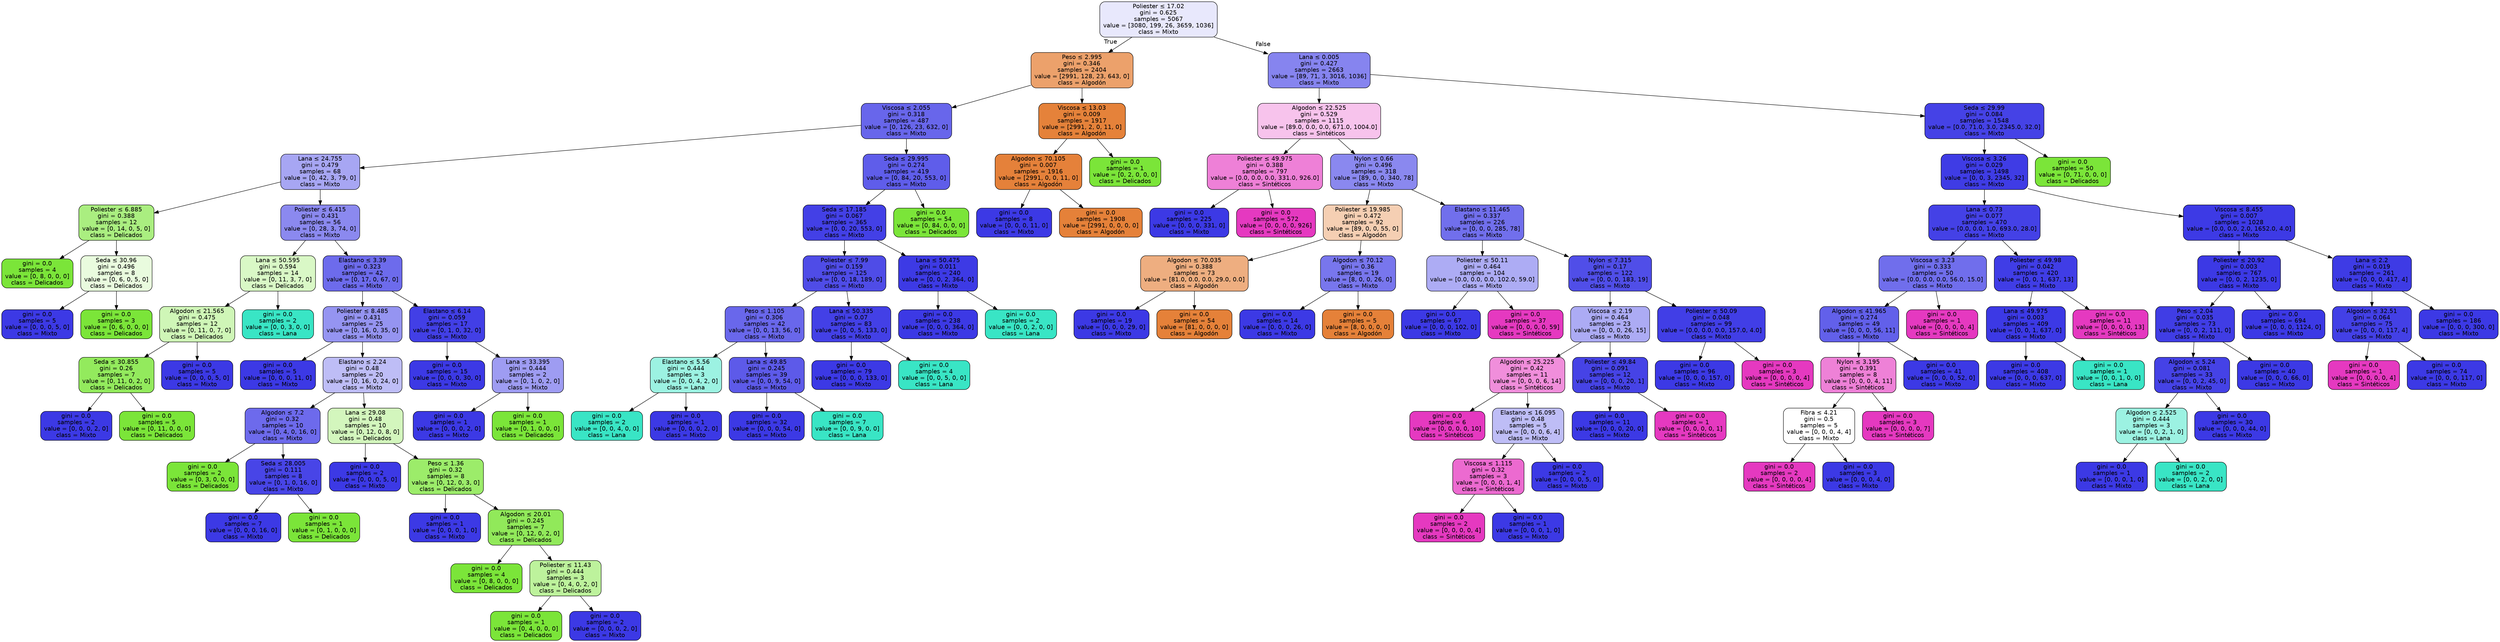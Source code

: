 digraph Tree {
node [shape=box, style="filled, rounded", color="black", fontname="helvetica"] ;
edge [fontname="helvetica"] ;
0 [label=<Poliester &le; 17.02<br/>gini = 0.625<br/>samples = 5067<br/>value = [3080, 199, 26, 3659, 1036]<br/>class = Mixto>, fillcolor="#e8e8fc"] ;
1 [label=<Peso &le; 2.995<br/>gini = 0.346<br/>samples = 2404<br/>value = [2991, 128, 23, 643, 0]<br/>class = Algodón>, fillcolor="#eca16b"] ;
0 -> 1 [labeldistance=2.5, labelangle=45, headlabel="True"] ;
2 [label=<Viscosa &le; 2.055<br/>gini = 0.318<br/>samples = 487<br/>value = [0, 126, 23, 632, 0]<br/>class = Mixto>, fillcolor="#6866eb"] ;
1 -> 2 ;
3 [label=<Lana &le; 24.755<br/>gini = 0.479<br/>samples = 68<br/>value = [0, 42, 3, 79, 0]<br/>class = Mixto>, fillcolor="#a7a6f3"] ;
2 -> 3 ;
4 [label=<Poliester &le; 6.885<br/>gini = 0.388<br/>samples = 12<br/>value = [0, 14, 0, 5, 0]<br/>class = Delicados>, fillcolor="#aaee80"] ;
3 -> 4 ;
5 [label=<gini = 0.0<br/>samples = 4<br/>value = [0, 8, 0, 0, 0]<br/>class = Delicados>, fillcolor="#7be539"] ;
4 -> 5 ;
6 [label=<Seda &le; 30.96<br/>gini = 0.496<br/>samples = 8<br/>value = [0, 6, 0, 5, 0]<br/>class = Delicados>, fillcolor="#e9fbde"] ;
4 -> 6 ;
7 [label=<gini = 0.0<br/>samples = 5<br/>value = [0, 0, 0, 5, 0]<br/>class = Mixto>, fillcolor="#3c39e5"] ;
6 -> 7 ;
8 [label=<gini = 0.0<br/>samples = 3<br/>value = [0, 6, 0, 0, 0]<br/>class = Delicados>, fillcolor="#7be539"] ;
6 -> 8 ;
9 [label=<Poliester &le; 6.415<br/>gini = 0.431<br/>samples = 56<br/>value = [0, 28, 3, 74, 0]<br/>class = Mixto>, fillcolor="#8b89ef"] ;
3 -> 9 ;
10 [label=<Lana &le; 50.595<br/>gini = 0.594<br/>samples = 14<br/>value = [0, 11, 3, 7, 0]<br/>class = Delicados>, fillcolor="#d9f8c6"] ;
9 -> 10 ;
11 [label=<Algodon &le; 21.565<br/>gini = 0.475<br/>samples = 12<br/>value = [0, 11, 0, 7, 0]<br/>class = Delicados>, fillcolor="#cff6b7"] ;
10 -> 11 ;
12 [label=<Seda &le; 30.855<br/>gini = 0.26<br/>samples = 7<br/>value = [0, 11, 0, 2, 0]<br/>class = Delicados>, fillcolor="#93ea5d"] ;
11 -> 12 ;
13 [label=<gini = 0.0<br/>samples = 2<br/>value = [0, 0, 0, 2, 0]<br/>class = Mixto>, fillcolor="#3c39e5"] ;
12 -> 13 ;
14 [label=<gini = 0.0<br/>samples = 5<br/>value = [0, 11, 0, 0, 0]<br/>class = Delicados>, fillcolor="#7be539"] ;
12 -> 14 ;
15 [label=<gini = 0.0<br/>samples = 5<br/>value = [0, 0, 0, 5, 0]<br/>class = Mixto>, fillcolor="#3c39e5"] ;
11 -> 15 ;
16 [label=<gini = 0.0<br/>samples = 2<br/>value = [0, 0, 3, 0, 0]<br/>class = Lana>, fillcolor="#39e5c5"] ;
10 -> 16 ;
17 [label=<Elastano &le; 3.39<br/>gini = 0.323<br/>samples = 42<br/>value = [0, 17, 0, 67, 0]<br/>class = Mixto>, fillcolor="#6d6bec"] ;
9 -> 17 ;
18 [label=<Poliester &le; 8.485<br/>gini = 0.431<br/>samples = 25<br/>value = [0, 16, 0, 35, 0]<br/>class = Mixto>, fillcolor="#9594f1"] ;
17 -> 18 ;
19 [label=<gini = 0.0<br/>samples = 5<br/>value = [0, 0, 0, 11, 0]<br/>class = Mixto>, fillcolor="#3c39e5"] ;
18 -> 19 ;
20 [label=<Elastano &le; 2.24<br/>gini = 0.48<br/>samples = 20<br/>value = [0, 16, 0, 24, 0]<br/>class = Mixto>, fillcolor="#bebdf6"] ;
18 -> 20 ;
21 [label=<Algodon &le; 7.2<br/>gini = 0.32<br/>samples = 10<br/>value = [0, 4, 0, 16, 0]<br/>class = Mixto>, fillcolor="#6d6aec"] ;
20 -> 21 ;
22 [label=<gini = 0.0<br/>samples = 2<br/>value = [0, 3, 0, 0, 0]<br/>class = Delicados>, fillcolor="#7be539"] ;
21 -> 22 ;
23 [label=<Seda &le; 28.005<br/>gini = 0.111<br/>samples = 8<br/>value = [0, 1, 0, 16, 0]<br/>class = Mixto>, fillcolor="#4845e7"] ;
21 -> 23 ;
24 [label=<gini = 0.0<br/>samples = 7<br/>value = [0, 0, 0, 16, 0]<br/>class = Mixto>, fillcolor="#3c39e5"] ;
23 -> 24 ;
25 [label=<gini = 0.0<br/>samples = 1<br/>value = [0, 1, 0, 0, 0]<br/>class = Delicados>, fillcolor="#7be539"] ;
23 -> 25 ;
26 [label=<Lana &le; 29.08<br/>gini = 0.48<br/>samples = 10<br/>value = [0, 12, 0, 8, 0]<br/>class = Delicados>, fillcolor="#d3f6bd"] ;
20 -> 26 ;
27 [label=<gini = 0.0<br/>samples = 2<br/>value = [0, 0, 0, 5, 0]<br/>class = Mixto>, fillcolor="#3c39e5"] ;
26 -> 27 ;
28 [label=<Peso &le; 1.36<br/>gini = 0.32<br/>samples = 8<br/>value = [0, 12, 0, 3, 0]<br/>class = Delicados>, fillcolor="#9cec6a"] ;
26 -> 28 ;
29 [label=<gini = 0.0<br/>samples = 1<br/>value = [0, 0, 0, 1, 0]<br/>class = Mixto>, fillcolor="#3c39e5"] ;
28 -> 29 ;
30 [label=<Algodon &le; 20.01<br/>gini = 0.245<br/>samples = 7<br/>value = [0, 12, 0, 2, 0]<br/>class = Delicados>, fillcolor="#91e95a"] ;
28 -> 30 ;
31 [label=<gini = 0.0<br/>samples = 4<br/>value = [0, 8, 0, 0, 0]<br/>class = Delicados>, fillcolor="#7be539"] ;
30 -> 31 ;
32 [label=<Poliester &le; 11.43<br/>gini = 0.444<br/>samples = 3<br/>value = [0, 4, 0, 2, 0]<br/>class = Delicados>, fillcolor="#bdf29c"] ;
30 -> 32 ;
33 [label=<gini = 0.0<br/>samples = 1<br/>value = [0, 4, 0, 0, 0]<br/>class = Delicados>, fillcolor="#7be539"] ;
32 -> 33 ;
34 [label=<gini = 0.0<br/>samples = 2<br/>value = [0, 0, 0, 2, 0]<br/>class = Mixto>, fillcolor="#3c39e5"] ;
32 -> 34 ;
35 [label=<Elastano &le; 6.14<br/>gini = 0.059<br/>samples = 17<br/>value = [0, 1, 0, 32, 0]<br/>class = Mixto>, fillcolor="#423fe6"] ;
17 -> 35 ;
36 [label=<gini = 0.0<br/>samples = 15<br/>value = [0, 0, 0, 30, 0]<br/>class = Mixto>, fillcolor="#3c39e5"] ;
35 -> 36 ;
37 [label=<Lana &le; 33.395<br/>gini = 0.444<br/>samples = 2<br/>value = [0, 1, 0, 2, 0]<br/>class = Mixto>, fillcolor="#9e9cf2"] ;
35 -> 37 ;
38 [label=<gini = 0.0<br/>samples = 1<br/>value = [0, 0, 0, 2, 0]<br/>class = Mixto>, fillcolor="#3c39e5"] ;
37 -> 38 ;
39 [label=<gini = 0.0<br/>samples = 1<br/>value = [0, 1, 0, 0, 0]<br/>class = Delicados>, fillcolor="#7be539"] ;
37 -> 39 ;
40 [label=<Seda &le; 29.995<br/>gini = 0.274<br/>samples = 419<br/>value = [0, 84, 20, 553, 0]<br/>class = Mixto>, fillcolor="#5f5dea"] ;
2 -> 40 ;
41 [label=<Seda &le; 17.185<br/>gini = 0.067<br/>samples = 365<br/>value = [0, 0, 20, 553, 0]<br/>class = Mixto>, fillcolor="#4340e6"] ;
40 -> 41 ;
42 [label=<Poliester &le; 7.99<br/>gini = 0.159<br/>samples = 125<br/>value = [0, 0, 18, 189, 0]<br/>class = Mixto>, fillcolor="#4f4ce7"] ;
41 -> 42 ;
43 [label=<Peso &le; 1.105<br/>gini = 0.306<br/>samples = 42<br/>value = [0, 0, 13, 56, 0]<br/>class = Mixto>, fillcolor="#6967eb"] ;
42 -> 43 ;
44 [label=<Elastano &le; 5.56<br/>gini = 0.444<br/>samples = 3<br/>value = [0, 0, 4, 2, 0]<br/>class = Lana>, fillcolor="#9cf2e2"] ;
43 -> 44 ;
45 [label=<gini = 0.0<br/>samples = 2<br/>value = [0, 0, 4, 0, 0]<br/>class = Lana>, fillcolor="#39e5c5"] ;
44 -> 45 ;
46 [label=<gini = 0.0<br/>samples = 1<br/>value = [0, 0, 0, 2, 0]<br/>class = Mixto>, fillcolor="#3c39e5"] ;
44 -> 46 ;
47 [label=<Lana &le; 49.85<br/>gini = 0.245<br/>samples = 39<br/>value = [0, 0, 9, 54, 0]<br/>class = Mixto>, fillcolor="#5d5ae9"] ;
43 -> 47 ;
48 [label=<gini = 0.0<br/>samples = 32<br/>value = [0, 0, 0, 54, 0]<br/>class = Mixto>, fillcolor="#3c39e5"] ;
47 -> 48 ;
49 [label=<gini = 0.0<br/>samples = 7<br/>value = [0, 0, 9, 0, 0]<br/>class = Lana>, fillcolor="#39e5c5"] ;
47 -> 49 ;
50 [label=<Lana &le; 50.335<br/>gini = 0.07<br/>samples = 83<br/>value = [0, 0, 5, 133, 0]<br/>class = Mixto>, fillcolor="#4340e6"] ;
42 -> 50 ;
51 [label=<gini = 0.0<br/>samples = 79<br/>value = [0, 0, 0, 133, 0]<br/>class = Mixto>, fillcolor="#3c39e5"] ;
50 -> 51 ;
52 [label=<gini = 0.0<br/>samples = 4<br/>value = [0, 0, 5, 0, 0]<br/>class = Lana>, fillcolor="#39e5c5"] ;
50 -> 52 ;
53 [label=<Lana &le; 50.475<br/>gini = 0.011<br/>samples = 240<br/>value = [0, 0, 2, 364, 0]<br/>class = Mixto>, fillcolor="#3d3ae5"] ;
41 -> 53 ;
54 [label=<gini = 0.0<br/>samples = 238<br/>value = [0, 0, 0, 364, 0]<br/>class = Mixto>, fillcolor="#3c39e5"] ;
53 -> 54 ;
55 [label=<gini = 0.0<br/>samples = 2<br/>value = [0, 0, 2, 0, 0]<br/>class = Lana>, fillcolor="#39e5c5"] ;
53 -> 55 ;
56 [label=<gini = 0.0<br/>samples = 54<br/>value = [0, 84, 0, 0, 0]<br/>class = Delicados>, fillcolor="#7be539"] ;
40 -> 56 ;
57 [label=<Viscosa &le; 13.03<br/>gini = 0.009<br/>samples = 1917<br/>value = [2991, 2, 0, 11, 0]<br/>class = Algodón>, fillcolor="#e5823a"] ;
1 -> 57 ;
58 [label=<Algodon &le; 70.105<br/>gini = 0.007<br/>samples = 1916<br/>value = [2991, 0, 0, 11, 0]<br/>class = Algodón>, fillcolor="#e5813a"] ;
57 -> 58 ;
59 [label=<gini = 0.0<br/>samples = 8<br/>value = [0, 0, 0, 11, 0]<br/>class = Mixto>, fillcolor="#3c39e5"] ;
58 -> 59 ;
60 [label=<gini = 0.0<br/>samples = 1908<br/>value = [2991, 0, 0, 0, 0]<br/>class = Algodón>, fillcolor="#e58139"] ;
58 -> 60 ;
61 [label=<gini = 0.0<br/>samples = 1<br/>value = [0, 2, 0, 0, 0]<br/>class = Delicados>, fillcolor="#7be539"] ;
57 -> 61 ;
62 [label=<Lana &le; 0.005<br/>gini = 0.427<br/>samples = 2663<br/>value = [89, 71, 3, 3016, 1036]<br/>class = Mixto>, fillcolor="#8684ef"] ;
0 -> 62 [labeldistance=2.5, labelangle=-45, headlabel="False"] ;
63 [label=<Algodon &le; 22.525<br/>gini = 0.529<br/>samples = 1115<br/>value = [89.0, 0.0, 0.0, 671.0, 1004.0]<br/>class = Sintéticos>, fillcolor="#f7c3ec"] ;
62 -> 63 ;
64 [label=<Poliester &le; 49.975<br/>gini = 0.388<br/>samples = 797<br/>value = [0.0, 0.0, 0.0, 331.0, 926.0]<br/>class = Sintéticos>, fillcolor="#ee80d7"] ;
63 -> 64 ;
65 [label=<gini = 0.0<br/>samples = 225<br/>value = [0, 0, 0, 331, 0]<br/>class = Mixto>, fillcolor="#3c39e5"] ;
64 -> 65 ;
66 [label=<gini = 0.0<br/>samples = 572<br/>value = [0, 0, 0, 0, 926]<br/>class = Sintéticos>, fillcolor="#e539c0"] ;
64 -> 66 ;
67 [label=<Nylon &le; 0.66<br/>gini = 0.496<br/>samples = 318<br/>value = [89, 0, 0, 340, 78]<br/>class = Mixto>, fillcolor="#8a88ef"] ;
63 -> 67 ;
68 [label=<Poliester &le; 19.985<br/>gini = 0.472<br/>samples = 92<br/>value = [89, 0, 0, 55, 0]<br/>class = Algodón>, fillcolor="#f5cfb3"] ;
67 -> 68 ;
69 [label=<Algodon &le; 70.035<br/>gini = 0.388<br/>samples = 73<br/>value = [81.0, 0.0, 0.0, 29.0, 0.0]<br/>class = Algodón>, fillcolor="#eeae80"] ;
68 -> 69 ;
70 [label=<gini = 0.0<br/>samples = 19<br/>value = [0, 0, 0, 29, 0]<br/>class = Mixto>, fillcolor="#3c39e5"] ;
69 -> 70 ;
71 [label=<gini = 0.0<br/>samples = 54<br/>value = [81, 0, 0, 0, 0]<br/>class = Algodón>, fillcolor="#e58139"] ;
69 -> 71 ;
72 [label=<Algodon &le; 70.12<br/>gini = 0.36<br/>samples = 19<br/>value = [8, 0, 0, 26, 0]<br/>class = Mixto>, fillcolor="#7876ed"] ;
68 -> 72 ;
73 [label=<gini = 0.0<br/>samples = 14<br/>value = [0, 0, 0, 26, 0]<br/>class = Mixto>, fillcolor="#3c39e5"] ;
72 -> 73 ;
74 [label=<gini = 0.0<br/>samples = 5<br/>value = [8, 0, 0, 0, 0]<br/>class = Algodón>, fillcolor="#e58139"] ;
72 -> 74 ;
75 [label=<Elastano &le; 11.465<br/>gini = 0.337<br/>samples = 226<br/>value = [0, 0, 0, 285, 78]<br/>class = Mixto>, fillcolor="#716fec"] ;
67 -> 75 ;
76 [label=<Poliester &le; 50.11<br/>gini = 0.464<br/>samples = 104<br/>value = [0.0, 0.0, 0.0, 102.0, 59.0]<br/>class = Mixto>, fillcolor="#adacf4"] ;
75 -> 76 ;
77 [label=<gini = 0.0<br/>samples = 67<br/>value = [0, 0, 0, 102, 0]<br/>class = Mixto>, fillcolor="#3c39e5"] ;
76 -> 77 ;
78 [label=<gini = 0.0<br/>samples = 37<br/>value = [0, 0, 0, 0, 59]<br/>class = Sintéticos>, fillcolor="#e539c0"] ;
76 -> 78 ;
79 [label=<Nylon &le; 7.315<br/>gini = 0.17<br/>samples = 122<br/>value = [0, 0, 0, 183, 19]<br/>class = Mixto>, fillcolor="#504ee8"] ;
75 -> 79 ;
80 [label=<Viscosa &le; 2.19<br/>gini = 0.464<br/>samples = 23<br/>value = [0, 0, 0, 26, 15]<br/>class = Mixto>, fillcolor="#acabf4"] ;
79 -> 80 ;
81 [label=<Algodon &le; 25.225<br/>gini = 0.42<br/>samples = 11<br/>value = [0, 0, 0, 6, 14]<br/>class = Sintéticos>, fillcolor="#f08edb"] ;
80 -> 81 ;
82 [label=<gini = 0.0<br/>samples = 6<br/>value = [0, 0, 0, 0, 10]<br/>class = Sintéticos>, fillcolor="#e539c0"] ;
81 -> 82 ;
83 [label=<Elastano &le; 16.095<br/>gini = 0.48<br/>samples = 5<br/>value = [0, 0, 0, 6, 4]<br/>class = Mixto>, fillcolor="#bebdf6"] ;
81 -> 83 ;
84 [label=<Viscosa &le; 1.115<br/>gini = 0.32<br/>samples = 3<br/>value = [0, 0, 0, 1, 4]<br/>class = Sintéticos>, fillcolor="#ec6ad0"] ;
83 -> 84 ;
85 [label=<gini = 0.0<br/>samples = 2<br/>value = [0, 0, 0, 0, 4]<br/>class = Sintéticos>, fillcolor="#e539c0"] ;
84 -> 85 ;
86 [label=<gini = 0.0<br/>samples = 1<br/>value = [0, 0, 0, 1, 0]<br/>class = Mixto>, fillcolor="#3c39e5"] ;
84 -> 86 ;
87 [label=<gini = 0.0<br/>samples = 2<br/>value = [0, 0, 0, 5, 0]<br/>class = Mixto>, fillcolor="#3c39e5"] ;
83 -> 87 ;
88 [label=<Poliester &le; 49.84<br/>gini = 0.091<br/>samples = 12<br/>value = [0, 0, 0, 20, 1]<br/>class = Mixto>, fillcolor="#4643e6"] ;
80 -> 88 ;
89 [label=<gini = 0.0<br/>samples = 11<br/>value = [0, 0, 0, 20, 0]<br/>class = Mixto>, fillcolor="#3c39e5"] ;
88 -> 89 ;
90 [label=<gini = 0.0<br/>samples = 1<br/>value = [0, 0, 0, 0, 1]<br/>class = Sintéticos>, fillcolor="#e539c0"] ;
88 -> 90 ;
91 [label=<Poliester &le; 50.09<br/>gini = 0.048<br/>samples = 99<br/>value = [0.0, 0.0, 0.0, 157.0, 4.0]<br/>class = Mixto>, fillcolor="#413ee6"] ;
79 -> 91 ;
92 [label=<gini = 0.0<br/>samples = 96<br/>value = [0, 0, 0, 157, 0]<br/>class = Mixto>, fillcolor="#3c39e5"] ;
91 -> 92 ;
93 [label=<gini = 0.0<br/>samples = 3<br/>value = [0, 0, 0, 0, 4]<br/>class = Sintéticos>, fillcolor="#e539c0"] ;
91 -> 93 ;
94 [label=<Seda &le; 29.99<br/>gini = 0.084<br/>samples = 1548<br/>value = [0.0, 71.0, 3.0, 2345.0, 32.0]<br/>class = Mixto>, fillcolor="#4542e6"] ;
62 -> 94 ;
95 [label=<Viscosa &le; 3.26<br/>gini = 0.029<br/>samples = 1498<br/>value = [0, 0, 3, 2345, 32]<br/>class = Mixto>, fillcolor="#3f3ce5"] ;
94 -> 95 ;
96 [label=<Lana &le; 0.73<br/>gini = 0.077<br/>samples = 470<br/>value = [0.0, 0.0, 1.0, 693.0, 28.0]<br/>class = Mixto>, fillcolor="#4441e6"] ;
95 -> 96 ;
97 [label=<Viscosa &le; 3.23<br/>gini = 0.333<br/>samples = 50<br/>value = [0.0, 0.0, 0.0, 56.0, 15.0]<br/>class = Mixto>, fillcolor="#706eec"] ;
96 -> 97 ;
98 [label=<Algodon &le; 41.965<br/>gini = 0.274<br/>samples = 49<br/>value = [0, 0, 0, 56, 11]<br/>class = Mixto>, fillcolor="#6260ea"] ;
97 -> 98 ;
99 [label=<Nylon &le; 3.195<br/>gini = 0.391<br/>samples = 8<br/>value = [0, 0, 0, 4, 11]<br/>class = Sintéticos>, fillcolor="#ee81d7"] ;
98 -> 99 ;
100 [label=<Fibra &le; 4.21<br/>gini = 0.5<br/>samples = 5<br/>value = [0, 0, 0, 4, 4]<br/>class = Mixto>, fillcolor="#ffffff"] ;
99 -> 100 ;
101 [label=<gini = 0.0<br/>samples = 2<br/>value = [0, 0, 0, 0, 4]<br/>class = Sintéticos>, fillcolor="#e539c0"] ;
100 -> 101 ;
102 [label=<gini = 0.0<br/>samples = 3<br/>value = [0, 0, 0, 4, 0]<br/>class = Mixto>, fillcolor="#3c39e5"] ;
100 -> 102 ;
103 [label=<gini = 0.0<br/>samples = 3<br/>value = [0, 0, 0, 0, 7]<br/>class = Sintéticos>, fillcolor="#e539c0"] ;
99 -> 103 ;
104 [label=<gini = 0.0<br/>samples = 41<br/>value = [0, 0, 0, 52, 0]<br/>class = Mixto>, fillcolor="#3c39e5"] ;
98 -> 104 ;
105 [label=<gini = 0.0<br/>samples = 1<br/>value = [0, 0, 0, 0, 4]<br/>class = Sintéticos>, fillcolor="#e539c0"] ;
97 -> 105 ;
106 [label=<Poliester &le; 49.98<br/>gini = 0.042<br/>samples = 420<br/>value = [0, 0, 1, 637, 13]<br/>class = Mixto>, fillcolor="#403de6"] ;
96 -> 106 ;
107 [label=<Lana &le; 49.975<br/>gini = 0.003<br/>samples = 409<br/>value = [0, 0, 1, 637, 0]<br/>class = Mixto>, fillcolor="#3c39e5"] ;
106 -> 107 ;
108 [label=<gini = 0.0<br/>samples = 408<br/>value = [0, 0, 0, 637, 0]<br/>class = Mixto>, fillcolor="#3c39e5"] ;
107 -> 108 ;
109 [label=<gini = 0.0<br/>samples = 1<br/>value = [0, 0, 1, 0, 0]<br/>class = Lana>, fillcolor="#39e5c5"] ;
107 -> 109 ;
110 [label=<gini = 0.0<br/>samples = 11<br/>value = [0, 0, 0, 0, 13]<br/>class = Sintéticos>, fillcolor="#e539c0"] ;
106 -> 110 ;
111 [label=<Viscosa &le; 8.455<br/>gini = 0.007<br/>samples = 1028<br/>value = [0.0, 0.0, 2.0, 1652.0, 4.0]<br/>class = Mixto>, fillcolor="#3d3ae5"] ;
95 -> 111 ;
112 [label=<Poliester &le; 20.92<br/>gini = 0.003<br/>samples = 767<br/>value = [0, 0, 2, 1235, 0]<br/>class = Mixto>, fillcolor="#3c39e5"] ;
111 -> 112 ;
113 [label=<Peso &le; 2.04<br/>gini = 0.035<br/>samples = 73<br/>value = [0, 0, 2, 111, 0]<br/>class = Mixto>, fillcolor="#403de5"] ;
112 -> 113 ;
114 [label=<Algodon &le; 5.24<br/>gini = 0.081<br/>samples = 33<br/>value = [0, 0, 2, 45, 0]<br/>class = Mixto>, fillcolor="#4542e6"] ;
113 -> 114 ;
115 [label=<Algodon &le; 2.525<br/>gini = 0.444<br/>samples = 3<br/>value = [0, 0, 2, 1, 0]<br/>class = Lana>, fillcolor="#9cf2e2"] ;
114 -> 115 ;
116 [label=<gini = 0.0<br/>samples = 1<br/>value = [0, 0, 0, 1, 0]<br/>class = Mixto>, fillcolor="#3c39e5"] ;
115 -> 116 ;
117 [label=<gini = 0.0<br/>samples = 2<br/>value = [0, 0, 2, 0, 0]<br/>class = Lana>, fillcolor="#39e5c5"] ;
115 -> 117 ;
118 [label=<gini = 0.0<br/>samples = 30<br/>value = [0, 0, 0, 44, 0]<br/>class = Mixto>, fillcolor="#3c39e5"] ;
114 -> 118 ;
119 [label=<gini = 0.0<br/>samples = 40<br/>value = [0, 0, 0, 66, 0]<br/>class = Mixto>, fillcolor="#3c39e5"] ;
113 -> 119 ;
120 [label=<gini = 0.0<br/>samples = 694<br/>value = [0, 0, 0, 1124, 0]<br/>class = Mixto>, fillcolor="#3c39e5"] ;
112 -> 120 ;
121 [label=<Lana &le; 2.2<br/>gini = 0.019<br/>samples = 261<br/>value = [0, 0, 0, 417, 4]<br/>class = Mixto>, fillcolor="#3e3be5"] ;
111 -> 121 ;
122 [label=<Algodon &le; 32.51<br/>gini = 0.064<br/>samples = 75<br/>value = [0, 0, 0, 117, 4]<br/>class = Mixto>, fillcolor="#4340e6"] ;
121 -> 122 ;
123 [label=<gini = 0.0<br/>samples = 1<br/>value = [0, 0, 0, 0, 4]<br/>class = Sintéticos>, fillcolor="#e539c0"] ;
122 -> 123 ;
124 [label=<gini = 0.0<br/>samples = 74<br/>value = [0, 0, 0, 117, 0]<br/>class = Mixto>, fillcolor="#3c39e5"] ;
122 -> 124 ;
125 [label=<gini = 0.0<br/>samples = 186<br/>value = [0, 0, 0, 300, 0]<br/>class = Mixto>, fillcolor="#3c39e5"] ;
121 -> 125 ;
126 [label=<gini = 0.0<br/>samples = 50<br/>value = [0, 71, 0, 0, 0]<br/>class = Delicados>, fillcolor="#7be539"] ;
94 -> 126 ;
}